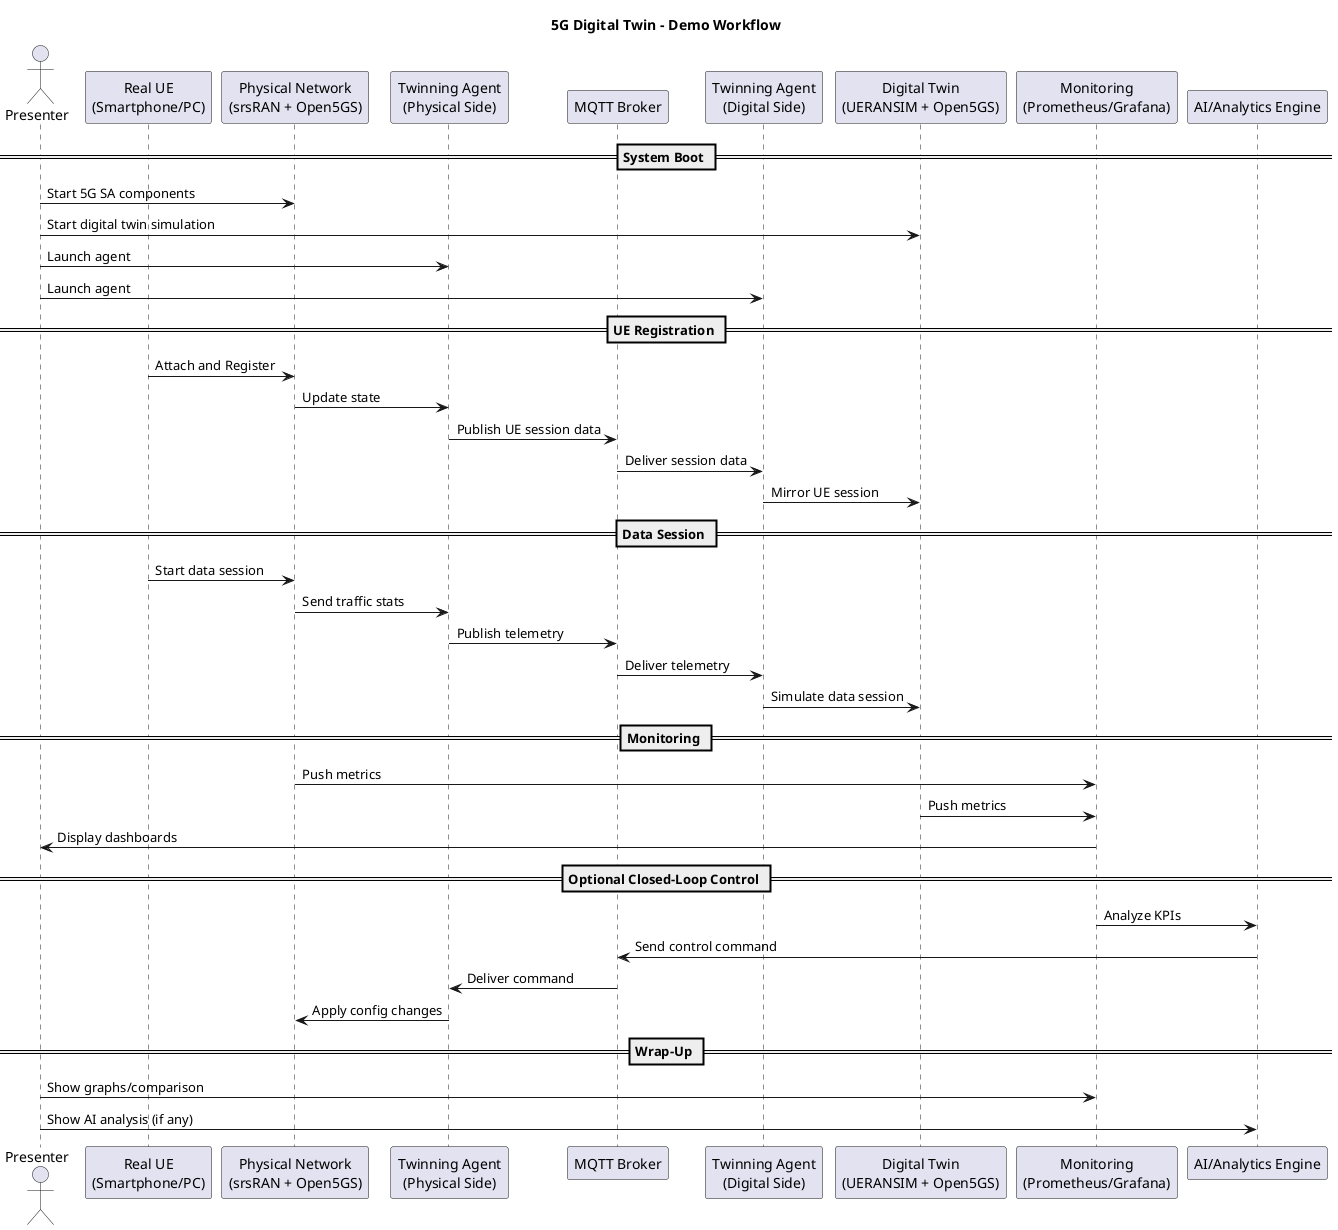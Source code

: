 @startuml
title 5G Digital Twin – Demo Workflow

actor Presenter
participant "Real UE\n(Smartphone/PC)" as RealUE
participant "Physical Network\n(srsRAN + Open5GS)" as Physical5G
participant "Twinning Agent\n(Physical Side)" as AgentPhysical
participant "MQTT Broker" as MQTT
participant "Twinning Agent\n(Digital Side)" as AgentDigital
participant "Digital Twin\n(UERANSIM + Open5GS)" as Twin5G
participant "Monitoring\n(Prometheus/Grafana)" as Monitoring
participant "AI/Analytics Engine" as AIEngine

== System Boot ==
Presenter -> Physical5G : Start 5G SA components
Presenter -> Twin5G : Start digital twin simulation
Presenter -> AgentPhysical : Launch agent
Presenter -> AgentDigital : Launch agent

== UE Registration ==
RealUE -> Physical5G : Attach and Register
Physical5G -> AgentPhysical : Update state
AgentPhysical -> MQTT : Publish UE session data
MQTT -> AgentDigital : Deliver session data
AgentDigital -> Twin5G : Mirror UE session

== Data Session ==
RealUE -> Physical5G : Start data session
Physical5G -> AgentPhysical : Send traffic stats
AgentPhysical -> MQTT : Publish telemetry
MQTT -> AgentDigital : Deliver telemetry
AgentDigital -> Twin5G : Simulate data session

== Monitoring ==
Physical5G -> Monitoring : Push metrics
Twin5G -> Monitoring : Push metrics
Monitoring -> Presenter : Display dashboards

== Optional Closed-Loop Control ==
Monitoring -> AIEngine : Analyze KPIs
AIEngine -> MQTT : Send control command
MQTT -> AgentPhysical : Deliver command
AgentPhysical -> Physical5G : Apply config changes

== Wrap-Up ==
Presenter -> Monitoring : Show graphs/comparison
Presenter -> AIEngine : Show AI analysis (if any)

@enduml
